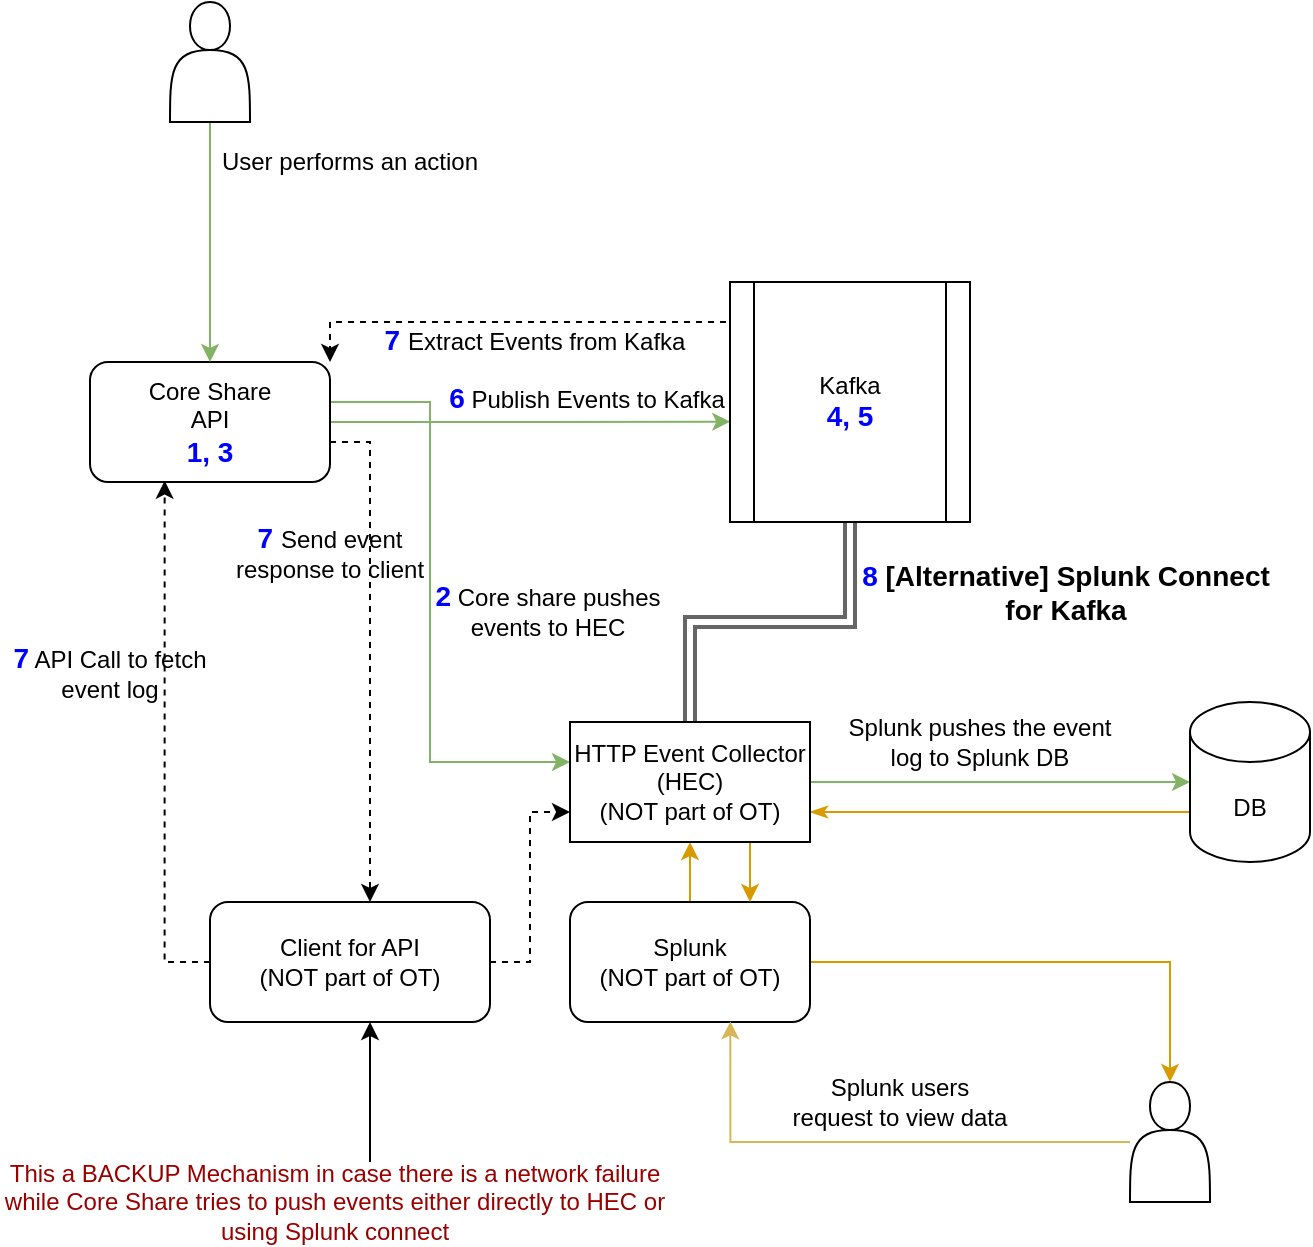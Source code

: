 <mxfile version="13.7.6" type="github">
  <diagram id="C5RBs43oDa-KdzZeNtuy" name="Page-1">
    <mxGraphModel dx="2062" dy="1081" grid="1" gridSize="10" guides="1" tooltips="1" connect="1" arrows="1" fold="1" page="1" pageScale="1" pageWidth="827" pageHeight="1169" math="0" shadow="0">
      <root>
        <mxCell id="WIyWlLk6GJQsqaUBKTNV-0" />
        <mxCell id="WIyWlLk6GJQsqaUBKTNV-1" parent="WIyWlLk6GJQsqaUBKTNV-0" />
        <mxCell id="oInfv-fMDn0yhap7R1GD-4" style="edgeStyle=orthogonalEdgeStyle;rounded=0;orthogonalLoop=1;jettySize=auto;html=1;entryX=0.001;entryY=0.582;entryDx=0;entryDy=0;entryPerimeter=0;fillColor=#d5e8d4;strokeColor=#82b366;" edge="1" parent="WIyWlLk6GJQsqaUBKTNV-1" source="oInfv-fMDn0yhap7R1GD-0" target="oInfv-fMDn0yhap7R1GD-1">
          <mxGeometry relative="1" as="geometry" />
        </mxCell>
        <mxCell id="oInfv-fMDn0yhap7R1GD-15" style="edgeStyle=orthogonalEdgeStyle;rounded=0;orthogonalLoop=1;jettySize=auto;html=1;fillColor=#d5e8d4;strokeColor=#82b366;" edge="1" parent="WIyWlLk6GJQsqaUBKTNV-1" source="oInfv-fMDn0yhap7R1GD-0" target="oInfv-fMDn0yhap7R1GD-23">
          <mxGeometry relative="1" as="geometry">
            <mxPoint x="370" y="560" as="targetPoint" />
            <Array as="points">
              <mxPoint x="250" y="380" />
              <mxPoint x="250" y="560" />
            </Array>
          </mxGeometry>
        </mxCell>
        <mxCell id="oInfv-fMDn0yhap7R1GD-25" style="edgeStyle=orthogonalEdgeStyle;rounded=0;orthogonalLoop=1;jettySize=auto;html=1;dashed=1;" edge="1" parent="WIyWlLk6GJQsqaUBKTNV-1" source="oInfv-fMDn0yhap7R1GD-0" target="oInfv-fMDn0yhap7R1GD-21">
          <mxGeometry relative="1" as="geometry">
            <Array as="points">
              <mxPoint x="220" y="400" />
            </Array>
          </mxGeometry>
        </mxCell>
        <mxCell id="oInfv-fMDn0yhap7R1GD-0" value="Core Share&lt;br&gt;API&lt;br&gt;&lt;font style=&quot;font-size: 14px&quot; color=&quot;#0000ff&quot;&gt;&lt;b&gt;1, 3&lt;/b&gt;&lt;/font&gt;" style="rounded=1;whiteSpace=wrap;html=1;" vertex="1" parent="WIyWlLk6GJQsqaUBKTNV-1">
          <mxGeometry x="80" y="360" width="120" height="60" as="geometry" />
        </mxCell>
        <mxCell id="oInfv-fMDn0yhap7R1GD-27" style="edgeStyle=orthogonalEdgeStyle;rounded=0;orthogonalLoop=1;jettySize=auto;html=1;exitX=0;exitY=0.25;exitDx=0;exitDy=0;entryX=1;entryY=0;entryDx=0;entryDy=0;dashed=1;" edge="1" parent="WIyWlLk6GJQsqaUBKTNV-1" source="oInfv-fMDn0yhap7R1GD-1" target="oInfv-fMDn0yhap7R1GD-0">
          <mxGeometry relative="1" as="geometry">
            <Array as="points">
              <mxPoint x="400" y="340" />
              <mxPoint x="200" y="340" />
            </Array>
          </mxGeometry>
        </mxCell>
        <mxCell id="oInfv-fMDn0yhap7R1GD-35" style="edgeStyle=orthogonalEdgeStyle;rounded=0;orthogonalLoop=1;jettySize=auto;html=1;entryX=0.5;entryY=0;entryDx=0;entryDy=0;endArrow=none;endFill=0;fillColor=#f5f5f5;strokeColor=#666666;strokeWidth=2;shape=link;" edge="1" parent="WIyWlLk6GJQsqaUBKTNV-1" source="oInfv-fMDn0yhap7R1GD-1" target="oInfv-fMDn0yhap7R1GD-23">
          <mxGeometry relative="1" as="geometry" />
        </mxCell>
        <mxCell id="oInfv-fMDn0yhap7R1GD-1" value="Kafka&lt;br&gt;&lt;font style=&quot;font-size: 14px&quot; color=&quot;#0000ff&quot;&gt;&lt;b&gt;4, 5&lt;/b&gt;&lt;/font&gt;" style="shape=process;whiteSpace=wrap;html=1;backgroundOutline=1;" vertex="1" parent="WIyWlLk6GJQsqaUBKTNV-1">
          <mxGeometry x="400" y="320" width="120" height="120" as="geometry" />
        </mxCell>
        <mxCell id="oInfv-fMDn0yhap7R1GD-5" style="edgeStyle=orthogonalEdgeStyle;rounded=0;orthogonalLoop=1;jettySize=auto;html=1;entryX=0;entryY=0.5;entryDx=0;entryDy=0;entryPerimeter=0;exitX=1;exitY=0.5;exitDx=0;exitDy=0;fillColor=#d5e8d4;strokeColor=#82b366;" edge="1" parent="WIyWlLk6GJQsqaUBKTNV-1" source="oInfv-fMDn0yhap7R1GD-23" target="oInfv-fMDn0yhap7R1GD-3">
          <mxGeometry relative="1" as="geometry">
            <Array as="points">
              <mxPoint x="620" y="570" />
            </Array>
          </mxGeometry>
        </mxCell>
        <mxCell id="oInfv-fMDn0yhap7R1GD-6" style="edgeStyle=orthogonalEdgeStyle;rounded=0;orthogonalLoop=1;jettySize=auto;html=1;dashed=1;exitX=0;exitY=0.5;exitDx=0;exitDy=0;entryX=0.311;entryY=0.989;entryDx=0;entryDy=0;entryPerimeter=0;" edge="1" parent="WIyWlLk6GJQsqaUBKTNV-1" source="oInfv-fMDn0yhap7R1GD-21" target="oInfv-fMDn0yhap7R1GD-0">
          <mxGeometry relative="1" as="geometry">
            <mxPoint x="120" y="710" as="sourcePoint" />
            <mxPoint x="120" y="490" as="targetPoint" />
          </mxGeometry>
        </mxCell>
        <mxCell id="oInfv-fMDn0yhap7R1GD-30" value="" style="edgeStyle=orthogonalEdgeStyle;rounded=0;orthogonalLoop=1;jettySize=auto;html=1;fillColor=#ffe6cc;strokeColor=#d79b00;" edge="1" parent="WIyWlLk6GJQsqaUBKTNV-1" source="oInfv-fMDn0yhap7R1GD-2" target="oInfv-fMDn0yhap7R1GD-23">
          <mxGeometry relative="1" as="geometry">
            <Array as="points">
              <mxPoint x="410" y="600" />
              <mxPoint x="410" y="600" />
            </Array>
          </mxGeometry>
        </mxCell>
        <mxCell id="oInfv-fMDn0yhap7R1GD-33" style="edgeStyle=orthogonalEdgeStyle;rounded=0;orthogonalLoop=1;jettySize=auto;html=1;exitX=1;exitY=0.5;exitDx=0;exitDy=0;fillColor=#ffe6cc;strokeColor=#d79b00;" edge="1" parent="WIyWlLk6GJQsqaUBKTNV-1" source="oInfv-fMDn0yhap7R1GD-2" target="oInfv-fMDn0yhap7R1GD-18">
          <mxGeometry relative="1" as="geometry" />
        </mxCell>
        <mxCell id="oInfv-fMDn0yhap7R1GD-2" value="Splunk&lt;br&gt;(NOT part of OT)" style="rounded=1;whiteSpace=wrap;html=1;" vertex="1" parent="WIyWlLk6GJQsqaUBKTNV-1">
          <mxGeometry x="320" y="630" width="120" height="60" as="geometry" />
        </mxCell>
        <mxCell id="oInfv-fMDn0yhap7R1GD-34" style="edgeStyle=orthogonalEdgeStyle;rounded=0;orthogonalLoop=1;jettySize=auto;html=1;exitX=0;exitY=0;exitDx=0;exitDy=52.5;exitPerimeter=0;entryX=1;entryY=0.75;entryDx=0;entryDy=0;fillColor=#ffe6cc;strokeColor=#d79b00;endArrow=classicThin;endFill=1;" edge="1" parent="WIyWlLk6GJQsqaUBKTNV-1" source="oInfv-fMDn0yhap7R1GD-3" target="oInfv-fMDn0yhap7R1GD-23">
          <mxGeometry relative="1" as="geometry">
            <Array as="points">
              <mxPoint x="630" y="585" />
            </Array>
          </mxGeometry>
        </mxCell>
        <mxCell id="oInfv-fMDn0yhap7R1GD-3" value="DB" style="shape=cylinder3;whiteSpace=wrap;html=1;boundedLbl=1;backgroundOutline=1;size=15;" vertex="1" parent="WIyWlLk6GJQsqaUBKTNV-1">
          <mxGeometry x="630" y="530" width="60" height="80" as="geometry" />
        </mxCell>
        <mxCell id="oInfv-fMDn0yhap7R1GD-7" value="&lt;font style=&quot;font-size: 14px&quot; color=&quot;#0000ff&quot;&gt;&lt;b&gt;6&lt;/b&gt;&lt;/font&gt; Publish Events to Kafka" style="text;html=1;strokeColor=none;fillColor=none;align=center;verticalAlign=middle;whiteSpace=wrap;rounded=0;" vertex="1" parent="WIyWlLk6GJQsqaUBKTNV-1">
          <mxGeometry x="255" y="373" width="147" height="10" as="geometry" />
        </mxCell>
        <mxCell id="oInfv-fMDn0yhap7R1GD-8" value="Splunk pushes the event log to Splunk DB" style="text;html=1;strokeColor=none;fillColor=none;align=center;verticalAlign=middle;whiteSpace=wrap;rounded=0;" vertex="1" parent="WIyWlLk6GJQsqaUBKTNV-1">
          <mxGeometry x="450" y="540" width="150" height="20" as="geometry" />
        </mxCell>
        <mxCell id="oInfv-fMDn0yhap7R1GD-10" value="&lt;b&gt;&lt;font style=&quot;font-size: 14px&quot; color=&quot;#0000ff&quot;&gt;7&lt;/font&gt;&lt;/b&gt; API Call to fetch event log" style="text;html=1;strokeColor=none;fillColor=none;align=center;verticalAlign=middle;whiteSpace=wrap;rounded=0;" vertex="1" parent="WIyWlLk6GJQsqaUBKTNV-1">
          <mxGeometry x="40" y="510" width="100" height="10" as="geometry" />
        </mxCell>
        <mxCell id="oInfv-fMDn0yhap7R1GD-12" style="edgeStyle=orthogonalEdgeStyle;rounded=0;orthogonalLoop=1;jettySize=auto;html=1;entryX=0.5;entryY=0;entryDx=0;entryDy=0;fillColor=#d5e8d4;strokeColor=#82b366;" edge="1" parent="WIyWlLk6GJQsqaUBKTNV-1" source="oInfv-fMDn0yhap7R1GD-11" target="oInfv-fMDn0yhap7R1GD-0">
          <mxGeometry relative="1" as="geometry" />
        </mxCell>
        <mxCell id="oInfv-fMDn0yhap7R1GD-11" value="" style="shape=actor;whiteSpace=wrap;html=1;" vertex="1" parent="WIyWlLk6GJQsqaUBKTNV-1">
          <mxGeometry x="120" y="180" width="40" height="60" as="geometry" />
        </mxCell>
        <mxCell id="oInfv-fMDn0yhap7R1GD-13" value="User performs an action" style="text;html=1;strokeColor=none;fillColor=none;align=center;verticalAlign=middle;whiteSpace=wrap;rounded=0;" vertex="1" parent="WIyWlLk6GJQsqaUBKTNV-1">
          <mxGeometry x="140" y="250" width="140" height="20" as="geometry" />
        </mxCell>
        <mxCell id="oInfv-fMDn0yhap7R1GD-16" value="&lt;b&gt;&lt;font style=&quot;font-size: 14px&quot; color=&quot;#0000ff&quot;&gt;2&lt;/font&gt;&lt;/b&gt; Core share pushes events to HEC" style="text;html=1;strokeColor=none;fillColor=none;align=center;verticalAlign=middle;whiteSpace=wrap;rounded=0;" vertex="1" parent="WIyWlLk6GJQsqaUBKTNV-1">
          <mxGeometry x="249" y="479" width="120" height="10" as="geometry" />
        </mxCell>
        <mxCell id="oInfv-fMDn0yhap7R1GD-17" value="&lt;b&gt;&lt;font color=&quot;#0000ff&quot; style=&quot;font-size: 14px&quot;&gt;7&amp;nbsp;&lt;/font&gt;&lt;/b&gt;Extract Events from Kafka" style="text;html=1;strokeColor=none;fillColor=none;align=center;verticalAlign=middle;whiteSpace=wrap;rounded=0;" vertex="1" parent="WIyWlLk6GJQsqaUBKTNV-1">
          <mxGeometry x="225" y="344" width="155" height="10" as="geometry" />
        </mxCell>
        <mxCell id="oInfv-fMDn0yhap7R1GD-19" style="edgeStyle=orthogonalEdgeStyle;rounded=0;orthogonalLoop=1;jettySize=auto;html=1;entryX=0.668;entryY=0.995;entryDx=0;entryDy=0;entryPerimeter=0;fillColor=#fff2cc;strokeColor=#d6b656;" edge="1" parent="WIyWlLk6GJQsqaUBKTNV-1" source="oInfv-fMDn0yhap7R1GD-18" target="oInfv-fMDn0yhap7R1GD-2">
          <mxGeometry relative="1" as="geometry" />
        </mxCell>
        <mxCell id="oInfv-fMDn0yhap7R1GD-18" value="" style="shape=actor;whiteSpace=wrap;html=1;" vertex="1" parent="WIyWlLk6GJQsqaUBKTNV-1">
          <mxGeometry x="600" y="720" width="40" height="60" as="geometry" />
        </mxCell>
        <mxCell id="oInfv-fMDn0yhap7R1GD-20" value="Splunk users request to view data" style="text;html=1;strokeColor=none;fillColor=none;align=center;verticalAlign=middle;whiteSpace=wrap;rounded=0;" vertex="1" parent="WIyWlLk6GJQsqaUBKTNV-1">
          <mxGeometry x="430" y="720" width="110" height="20" as="geometry" />
        </mxCell>
        <mxCell id="oInfv-fMDn0yhap7R1GD-29" value="" style="edgeStyle=orthogonalEdgeStyle;rounded=0;orthogonalLoop=1;jettySize=auto;html=1;dashed=1;entryX=0;entryY=0.75;entryDx=0;entryDy=0;" edge="1" parent="WIyWlLk6GJQsqaUBKTNV-1" source="oInfv-fMDn0yhap7R1GD-21" target="oInfv-fMDn0yhap7R1GD-23">
          <mxGeometry relative="1" as="geometry" />
        </mxCell>
        <mxCell id="oInfv-fMDn0yhap7R1GD-21" value="Client for API&lt;br&gt;(NOT part of OT)" style="rounded=1;whiteSpace=wrap;html=1;" vertex="1" parent="WIyWlLk6GJQsqaUBKTNV-1">
          <mxGeometry x="140" y="630" width="140" height="60" as="geometry" />
        </mxCell>
        <mxCell id="oInfv-fMDn0yhap7R1GD-32" style="edgeStyle=orthogonalEdgeStyle;rounded=0;orthogonalLoop=1;jettySize=auto;html=1;exitX=0.75;exitY=1;exitDx=0;exitDy=0;entryX=0.75;entryY=0;entryDx=0;entryDy=0;fillColor=#ffe6cc;strokeColor=#d79b00;" edge="1" parent="WIyWlLk6GJQsqaUBKTNV-1" source="oInfv-fMDn0yhap7R1GD-23" target="oInfv-fMDn0yhap7R1GD-2">
          <mxGeometry relative="1" as="geometry" />
        </mxCell>
        <mxCell id="oInfv-fMDn0yhap7R1GD-23" value="HTTP Event Collector&lt;br&gt;(HEC)&lt;br&gt;(NOT part of OT)" style="rounded=0;whiteSpace=wrap;html=1;" vertex="1" parent="WIyWlLk6GJQsqaUBKTNV-1">
          <mxGeometry x="320" y="540" width="120" height="60" as="geometry" />
        </mxCell>
        <mxCell id="oInfv-fMDn0yhap7R1GD-28" value="&lt;b&gt;&lt;font color=&quot;#0000ff&quot; style=&quot;font-size: 14px&quot;&gt;7&amp;nbsp;&lt;/font&gt;&lt;/b&gt;Send event response to client" style="text;html=1;strokeColor=none;fillColor=none;align=center;verticalAlign=middle;whiteSpace=wrap;rounded=0;" vertex="1" parent="WIyWlLk6GJQsqaUBKTNV-1">
          <mxGeometry x="150" y="450" width="100" height="10" as="geometry" />
        </mxCell>
        <mxCell id="oInfv-fMDn0yhap7R1GD-36" value="&lt;b&gt;&lt;font style=&quot;font-size: 14px&quot;&gt;&lt;font color=&quot;#0000ff&quot;&gt;8&lt;/font&gt; [Alternative] Splunk Connect for Kafka&lt;/font&gt;&lt;/b&gt;" style="text;html=1;strokeColor=none;fillColor=none;align=center;verticalAlign=middle;whiteSpace=wrap;rounded=0;" vertex="1" parent="WIyWlLk6GJQsqaUBKTNV-1">
          <mxGeometry x="463" y="470" width="210" height="10" as="geometry" />
        </mxCell>
        <mxCell id="oInfv-fMDn0yhap7R1GD-37" value="" style="endArrow=classic;html=1;strokeWidth=1;" edge="1" parent="WIyWlLk6GJQsqaUBKTNV-1">
          <mxGeometry width="50" height="50" relative="1" as="geometry">
            <mxPoint x="220" y="760" as="sourcePoint" />
            <mxPoint x="220" y="690" as="targetPoint" />
          </mxGeometry>
        </mxCell>
        <mxCell id="oInfv-fMDn0yhap7R1GD-38" value="This a BACKUP Mechanism in case there is a network failure while Core Share tries to push events either directly to HEC or using Splunk connect" style="text;html=1;strokeColor=none;fillColor=none;align=center;verticalAlign=middle;whiteSpace=wrap;rounded=0;fontColor=#990000;" vertex="1" parent="WIyWlLk6GJQsqaUBKTNV-1">
          <mxGeometry x="35" y="775" width="335" height="10" as="geometry" />
        </mxCell>
      </root>
    </mxGraphModel>
  </diagram>
</mxfile>
